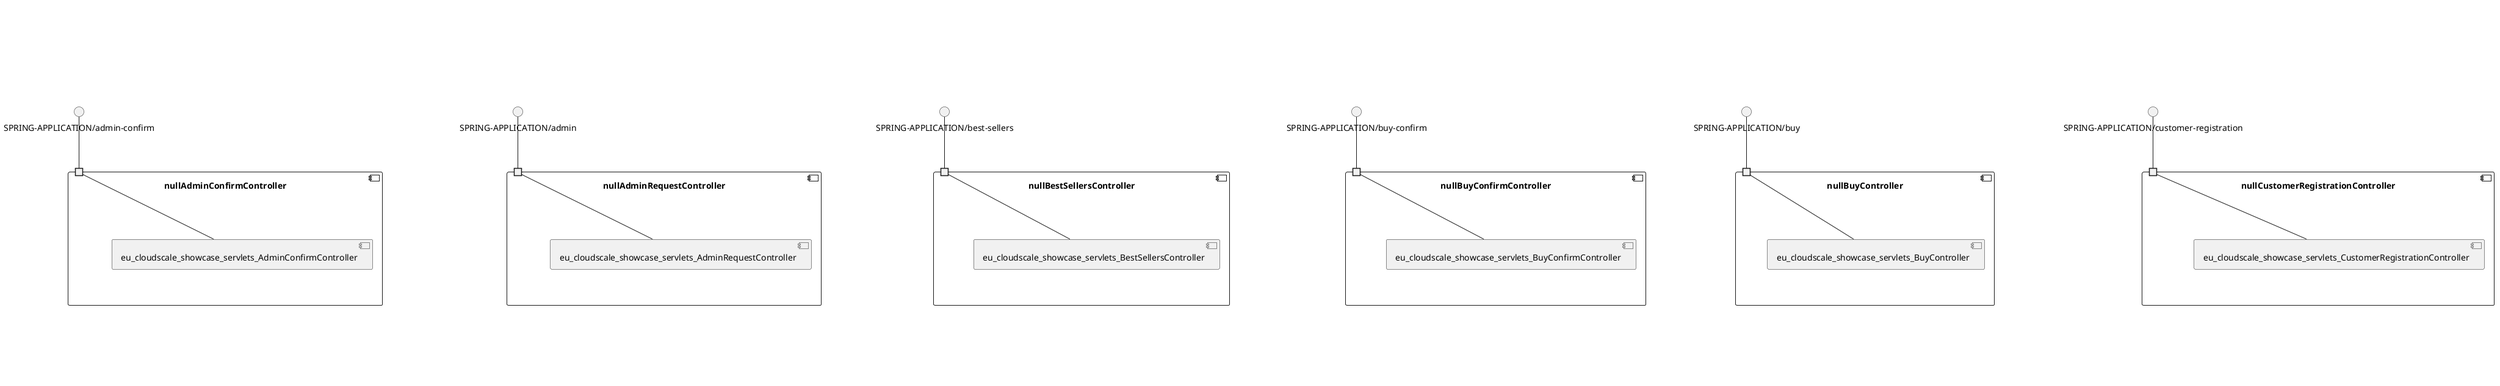 @startuml
skinparam fixCircleLabelOverlapping true
component nullAdminConfirmController\n\n\n\n\n\nnull {
[eu_cloudscale_showcase_servlets_AdminConfirmController]
portin " " as AdminConfirmController_requires_SPRING_APPLICATION_admin_confirm
"AdminConfirmController_requires_SPRING_APPLICATION_admin_confirm"--[eu_cloudscale_showcase_servlets_AdminConfirmController]
}
interface "SPRING-APPLICATION/admin-confirm" as interface.SPRING_APPLICATION_admin_confirm
interface.SPRING_APPLICATION_admin_confirm--"AdminConfirmController_requires_SPRING_APPLICATION_admin_confirm"
component nullAdminRequestController\n\n\n\n\n\nnull {
[eu_cloudscale_showcase_servlets_AdminRequestController]
portin " " as AdminRequestController_requires_SPRING_APPLICATION_admin
"AdminRequestController_requires_SPRING_APPLICATION_admin"--[eu_cloudscale_showcase_servlets_AdminRequestController]
}
interface "SPRING-APPLICATION/admin" as interface.SPRING_APPLICATION_admin
interface.SPRING_APPLICATION_admin--"AdminRequestController_requires_SPRING_APPLICATION_admin"
component nullBestSellersController\n\n\n\n\n\nnull {
[eu_cloudscale_showcase_servlets_BestSellersController]
portin " " as BestSellersController_requires_SPRING_APPLICATION_best_sellers
"BestSellersController_requires_SPRING_APPLICATION_best_sellers"--[eu_cloudscale_showcase_servlets_BestSellersController]
}
interface "SPRING-APPLICATION/best-sellers" as interface.SPRING_APPLICATION_best_sellers
interface.SPRING_APPLICATION_best_sellers--"BestSellersController_requires_SPRING_APPLICATION_best_sellers"
component nullBuyConfirmController\n\n\n\n\n\nnull {
[eu_cloudscale_showcase_servlets_BuyConfirmController]
portin " " as BuyConfirmController_requires_SPRING_APPLICATION_buy_confirm
"BuyConfirmController_requires_SPRING_APPLICATION_buy_confirm"--[eu_cloudscale_showcase_servlets_BuyConfirmController]
}
interface "SPRING-APPLICATION/buy-confirm" as interface.SPRING_APPLICATION_buy_confirm
interface.SPRING_APPLICATION_buy_confirm--"BuyConfirmController_requires_SPRING_APPLICATION_buy_confirm"
component nullBuyController\n\n\n\n\n\nnull {
[eu_cloudscale_showcase_servlets_BuyController]
portin " " as BuyController_requires_SPRING_APPLICATION_buy
"BuyController_requires_SPRING_APPLICATION_buy"--[eu_cloudscale_showcase_servlets_BuyController]
}
interface "SPRING-APPLICATION/buy" as interface.SPRING_APPLICATION_buy
interface.SPRING_APPLICATION_buy--"BuyController_requires_SPRING_APPLICATION_buy"
component nullCustomerRegistrationController\n\n\n\n\n\nnull {
[eu_cloudscale_showcase_servlets_CustomerRegistrationController]
portin " " as CustomerRegistrationController_requires_SPRING_APPLICATION_customer_registration
"CustomerRegistrationController_requires_SPRING_APPLICATION_customer_registration"--[eu_cloudscale_showcase_servlets_CustomerRegistrationController]
}
interface "SPRING-APPLICATION/customer-registration" as interface.SPRING_APPLICATION_customer_registration
interface.SPRING_APPLICATION_customer_registration--"CustomerRegistrationController_requires_SPRING_APPLICATION_customer_registration"
component nullHibernateService\n\n\n\n\n\nnull {
[eu_cloudscale_showcase_db_services_HibernateService]
}
component nullHomeController\n\n\n\n\n\nnull {
[eu_cloudscale_showcase_servlets_HomeController]
portin " " as HomeController_requires_SPRING_APPLICATION_
"HomeController_requires_SPRING_APPLICATION_"--[eu_cloudscale_showcase_servlets_HomeController]
}
interface "SPRING-APPLICATION/" as interface.SPRING_APPLICATION_
interface.SPRING_APPLICATION_--"HomeController_requires_SPRING_APPLICATION_"
component nullLoginController\n\n\n\n\n\nnull {
[eu_cloudscale_showcase_servlets_LoginController]
portin " " as LoginController_requires_SPRING_APPLICATION_login
"LoginController_requires_SPRING_APPLICATION_login"--[eu_cloudscale_showcase_servlets_LoginController]
}
interface "SPRING-APPLICATION/login" as interface.SPRING_APPLICATION_login
interface.SPRING_APPLICATION_login--"LoginController_requires_SPRING_APPLICATION_login"
component nullMongoService\n\n\n\n\n\nnull {
[eu_cloudscale_showcase_db_services_MongoService]
}
component nullNewProductsController\n\n\n\n\n\nnull {
[eu_cloudscale_showcase_servlets_NewProductsController]
portin " " as NewProductsController_requires_SPRING_APPLICATION_new_products
"NewProductsController_requires_SPRING_APPLICATION_new_products"--[eu_cloudscale_showcase_servlets_NewProductsController]
}
interface "SPRING-APPLICATION/new-products" as interface.SPRING_APPLICATION_new_products
interface.SPRING_APPLICATION_new_products--"NewProductsController_requires_SPRING_APPLICATION_new_products"
component nullOrderDisplayController\n\n\n\n\n\nnull {
[eu_cloudscale_showcase_servlets_OrderDisplayController]
portin " " as OrderDisplayController_requires_SPRING_APPLICATION_order_display
"OrderDisplayController_requires_SPRING_APPLICATION_order_display"--[eu_cloudscale_showcase_servlets_OrderDisplayController]
}
interface "SPRING-APPLICATION/order-display" as interface.SPRING_APPLICATION_order_display
interface.SPRING_APPLICATION_order_display--"OrderDisplayController_requires_SPRING_APPLICATION_order_display"
component nullOrderInquiryController\n\n\n\n\n\nnull {
[eu_cloudscale_showcase_servlets_OrderInquiryController]
portin " " as OrderInquiryController_requires_SPRING_APPLICATION_order_inquiry
"OrderInquiryController_requires_SPRING_APPLICATION_order_inquiry"--[eu_cloudscale_showcase_servlets_OrderInquiryController]
}
interface "SPRING-APPLICATION/order-inquiry" as interface.SPRING_APPLICATION_order_inquiry
interface.SPRING_APPLICATION_order_inquiry--"OrderInquiryController_requires_SPRING_APPLICATION_order_inquiry"
component nullPaymentService\n\n\n\n\n\nnull {
[eu_cloudscale_showcase_servlets_PaymentController]
[eu_cloudscale_showcase_servlets_helpers_PaymentService]
portin " " as PaymentService_requires_SPRING_APPLICATION_payment
[eu_cloudscale_showcase_servlets_PaymentController]..>[eu_cloudscale_showcase_servlets_helpers_PaymentService] : requires
"PaymentService_requires_SPRING_APPLICATION_payment"--[eu_cloudscale_showcase_servlets_PaymentController]
}
interface "SPRING-APPLICATION/payment" as interface.SPRING_APPLICATION_payment
interface.SPRING_APPLICATION_payment--"PaymentService_requires_SPRING_APPLICATION_payment"
component nullProductDetailServlet\n\n\n\n\n\nnull {
[eu_cloudscale_showcase_servlets_ProductDetailServlet]
portin " " as ProductDetailServlet_requires_SPRING_APPLICATION_product_detail
"ProductDetailServlet_requires_SPRING_APPLICATION_product_detail"--[eu_cloudscale_showcase_servlets_ProductDetailServlet]
}
interface "SPRING-APPLICATION/product-detail" as interface.SPRING_APPLICATION_product_detail
interface.SPRING_APPLICATION_product_detail--"ProductDetailServlet_requires_SPRING_APPLICATION_product_detail"
component nullSearchController\n\n\n\n\n\nnull {
[eu_cloudscale_showcase_servlets_SearchController]
portin " " as SearchController_requires_SPRING_APPLICATION_search
"SearchController_requires_SPRING_APPLICATION_search"--[eu_cloudscale_showcase_servlets_SearchController]
}
interface "SPRING-APPLICATION/search" as interface.SPRING_APPLICATION_search
interface.SPRING_APPLICATION_search--"SearchController_requires_SPRING_APPLICATION_search"
component nullShoppingCartController\n\n\n\n\n\nnull {
[eu_cloudscale_showcase_servlets_ShoppingCartController]
portin " " as ShoppingCartController_requires_SPRING_APPLICATION_shopping_cart
"ShoppingCartController_requires_SPRING_APPLICATION_shopping_cart"--[eu_cloudscale_showcase_servlets_ShoppingCartController]
}
interface "SPRING-APPLICATION/shopping-cart" as interface.SPRING_APPLICATION_shopping_cart
interface.SPRING_APPLICATION_shopping_cart--"ShoppingCartController_requires_SPRING_APPLICATION_shopping_cart"

@enduml
